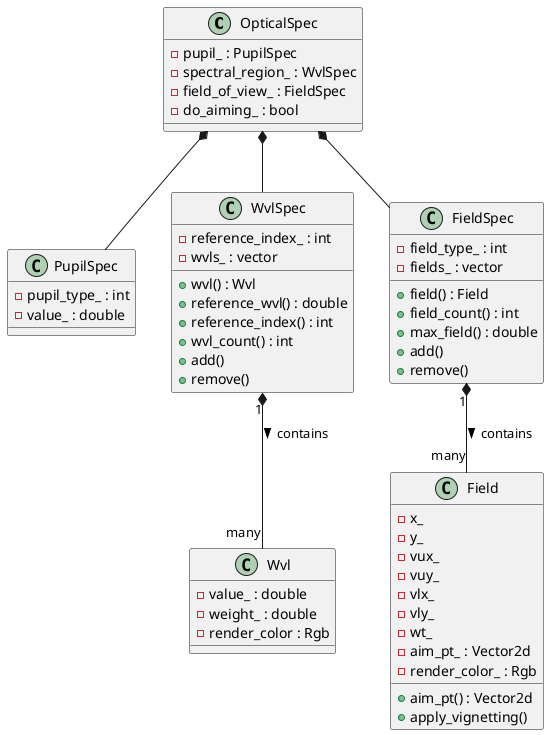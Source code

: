 @startuml Spec

class OpticalSpec {
    - pupil_ : PupilSpec
    - spectral_region_ : WvlSpec
    - field_of_view_ : FieldSpec
    - do_aiming_ : bool
}

class PupilSpec {
    - pupil_type_ : int
    - value_ : double
}

class WvlSpec {
    + wvl() : Wvl
    + reference_wvl() : double
    + reference_index() : int
    + wvl_count() : int
    + add()
    + remove()
    - reference_index_ : int
    - wvls_ : vector
}

class Wvl {
    - value_ : double
    - weight_ : double
    - render_color : Rgb
}

class FieldSpec {
    + field() : Field
    + field_count() : int
    + max_field() : double
    + add()
    + remove()
    - field_type_ : int
    - fields_ : vector
}

class Field {
    + aim_pt() : Vector2d
    + apply_vignetting()
    - x_
    - y_
    - vux_
    - vuy_
    - vlx_
    - vly_
    - wt_
    - aim_pt_ : Vector2d
    - render_color_ : Rgb
}

OpticalSpec *-- PupilSpec
OpticalSpec *-- WvlSpec
OpticalSpec *-- FieldSpec

WvlSpec "1" *-- "many" Wvl : > contains
FieldSpec "1" *-- "many" Field :  > contains


@enduml